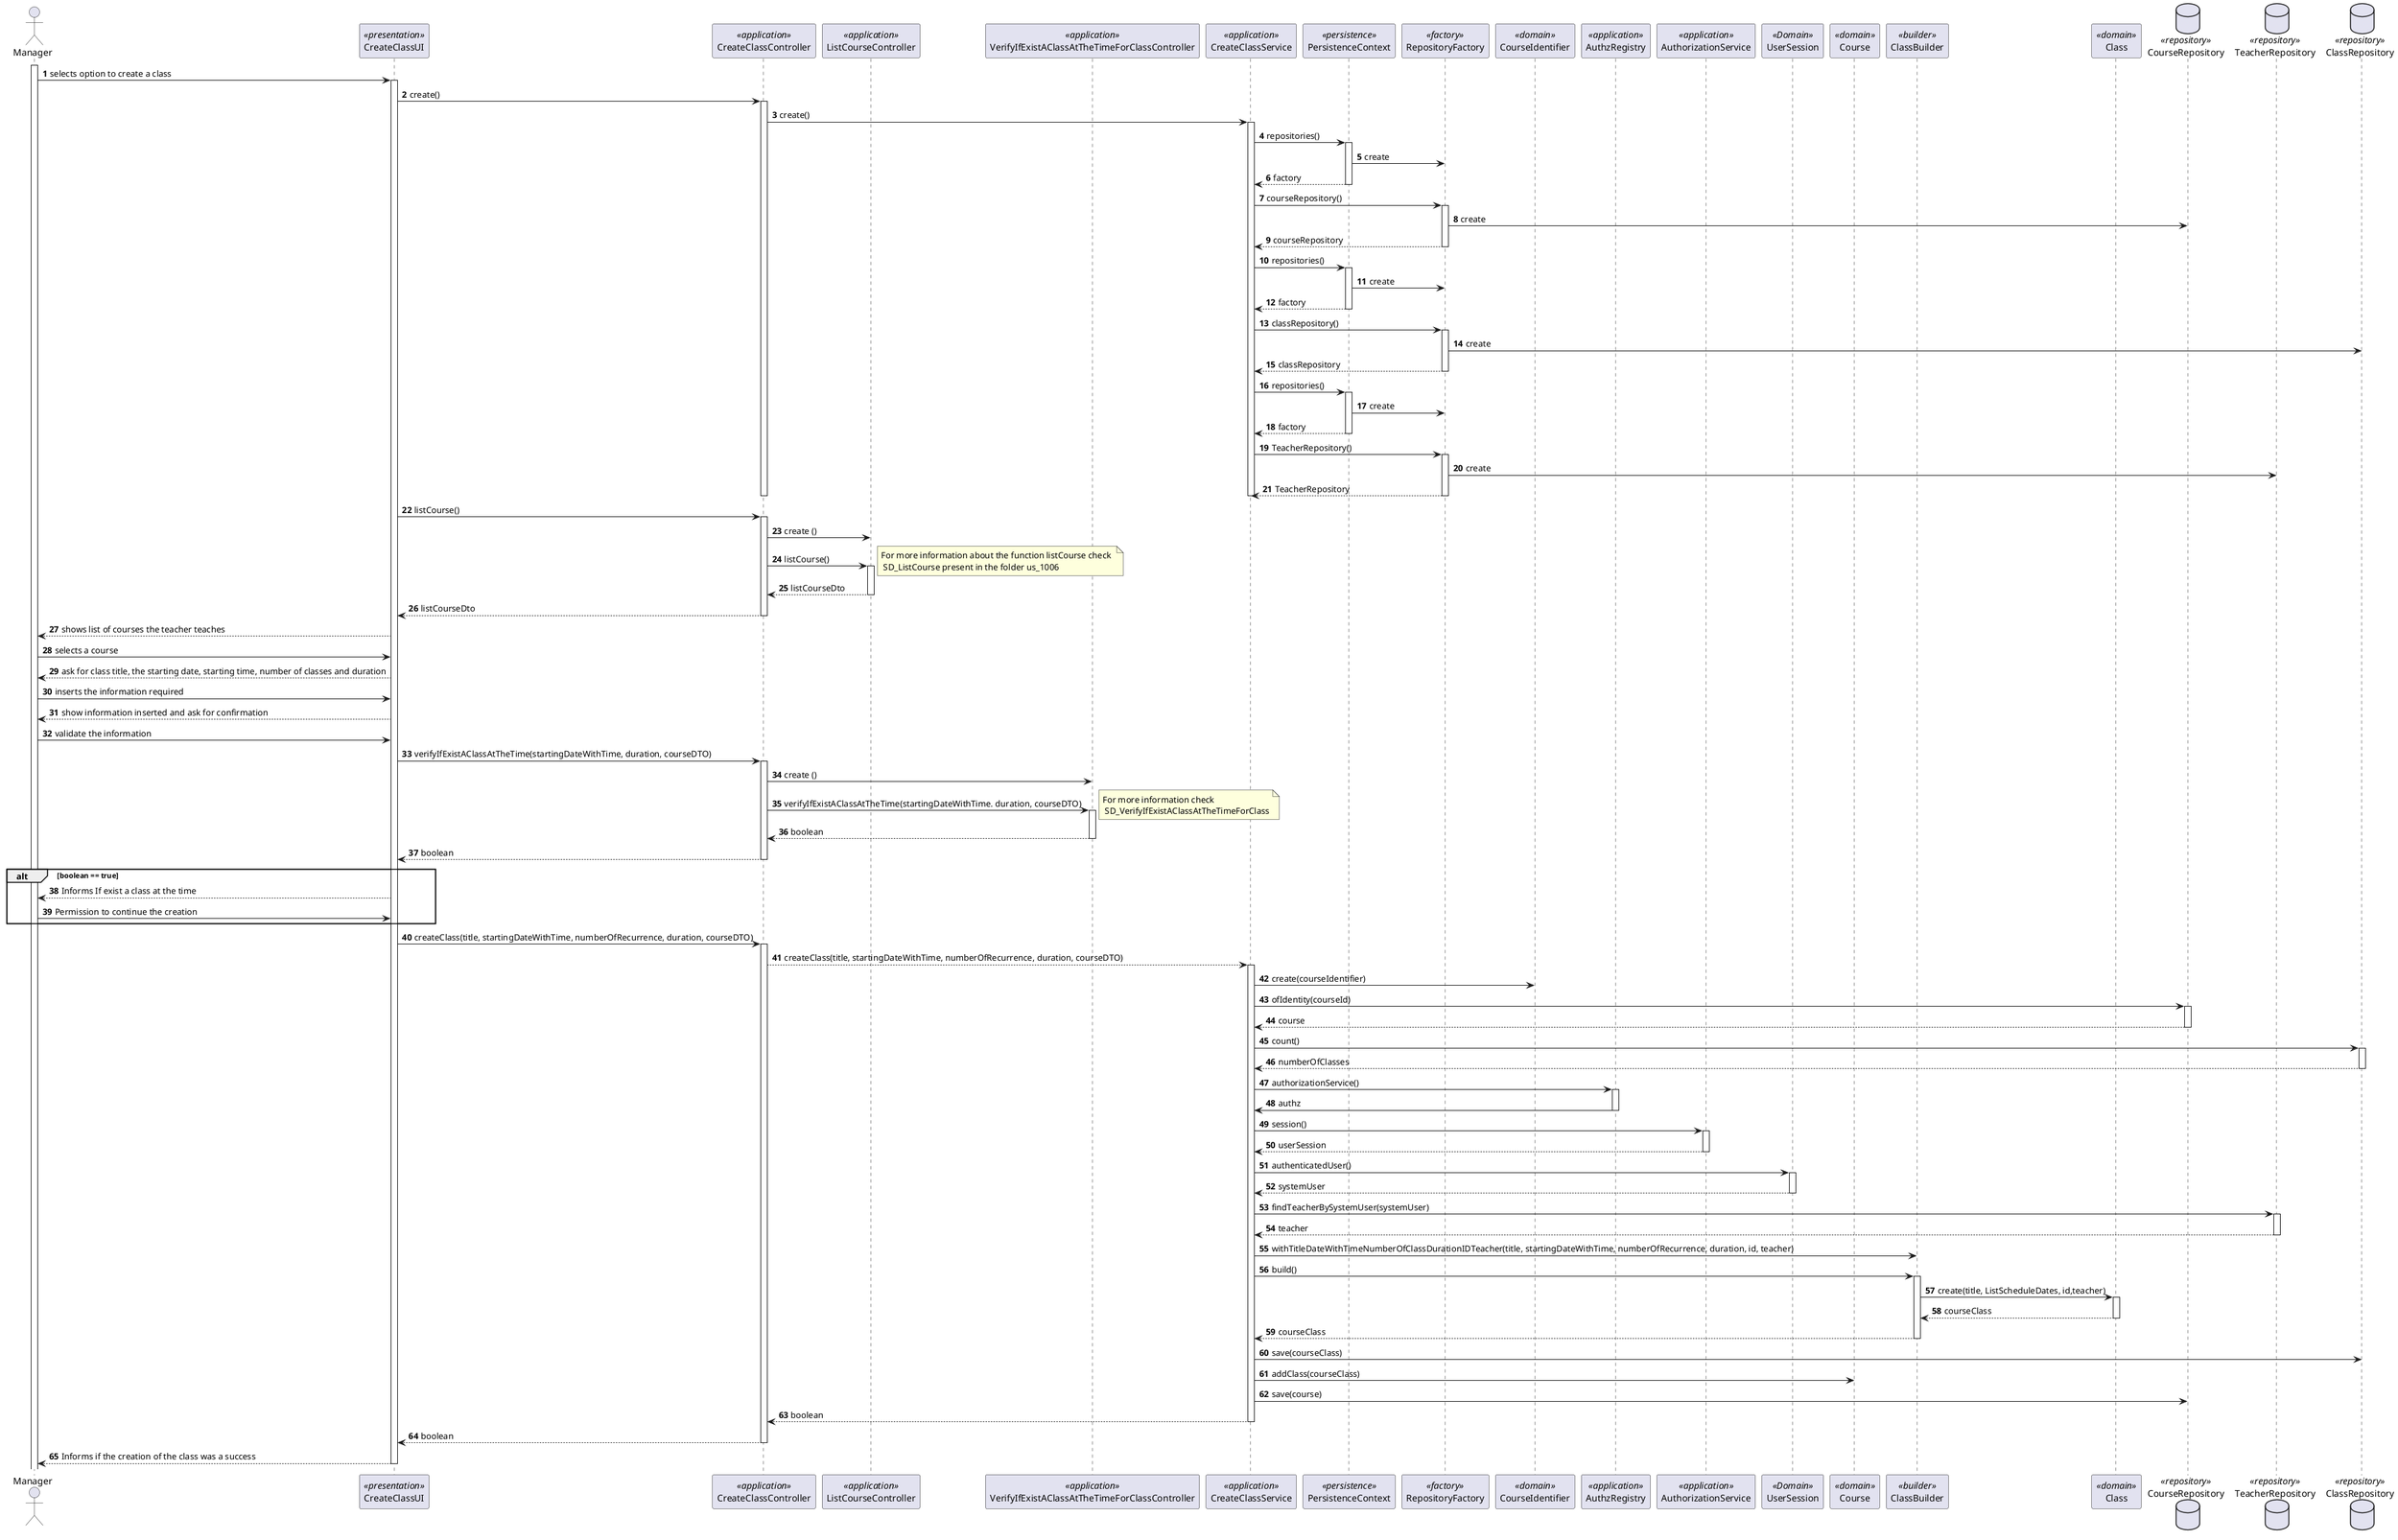 @startuml
'https://plantuml.com/sequence-diagram

autonumber


actor Manager

participant "CreateClassUI" as ui <<presentation>>
participant "CreateClassController" as ctrl <<application>>
participant ListCourseController as listController <<application>>
participant "VerifyIfExistAClassAtTheTimeForClassController" as ctrlVer <<application>>



participant CreateClassService as service <<application>>
participant PersistenceContext as Persistence <<persistence>>
participant RepositoryFactory as RepFactory <<factory>>
participant CourseIdentifier as courseID <<domain>>


participant AuthzRegistry as auth <<application>>
participant AuthorizationService as authSV <<application>>
participant UserSession as userSe <<Domain>>




participant Course as course <<domain>>

participant ClassBuilder as builder <<builder>>
participant Class as courseClass <<domain>>

database CourseRepository as courseRep <<repository>>
database TeacherRepository as teaRep <<repository>>
database ClassRepository as classRep <<repository>>

activate Manager
Manager -> ui:  selects option to create a class
activate ui
ui -> ctrl: create()
activate ctrl
ctrl -> service: create()
activate service
service -> Persistence: repositories()
activate Persistence
Persistence -> RepFactory: create
Persistence --> service: factory
deactivate Persistence
service -> RepFactory: courseRepository()
activate RepFactory
RepFactory -> courseRep: create
RepFactory --> service: courseRepository
deactivate RepFactory
service -> Persistence: repositories()
activate Persistence
Persistence -> RepFactory: create
Persistence --> service: factory
deactivate Persistence
service -> RepFactory: classRepository()
activate RepFactory
RepFactory -> classRep: create
RepFactory --> service: classRepository
deactivate RepFactory
service -> Persistence: repositories()
activate Persistence
Persistence -> RepFactory: create
Persistence --> service: factory
deactivate Persistence
service -> RepFactory: TeacherRepository()
activate RepFactory
RepFactory -> teaRep: create
RepFactory --> service: TeacherRepository
deactivate RepFactory
deactivate service
deactivate ctrl

ui -> ctrl: listCourse()
activate ctrl
ctrl -> listController : create ()
ctrl -> listController : listCourse()
activate  listController
note right: For more information about the function listCourse check \n SD_ListCourse present in the folder us_1006
listController --> ctrl : listCourseDto
deactivate listController
ctrl --> ui: listCourseDto
deactivate ctrl
ui --> Manager: shows list of courses the teacher teaches
Manager -> ui: selects a course
ui --> Manager: ask for class title, the starting date, starting time, number of classes and duration
Manager -> ui: inserts the information required
ui --> Manager: show information inserted and ask for confirmation
Manager -> ui: validate the information
ui-> ctrl: verifyIfExistAClassAtTheTime(startingDateWithTime, duration, courseDTO)
activate ctrl

ctrl -> ctrlVer : create ()
ctrl -> ctrlVer: verifyIfExistAClassAtTheTime(startingDateWithTime. duration, courseDTO)
activate ctrlVer
note right: For more information check \n SD_VerifyIfExistAClassAtTheTimeForClass
ctrlVer --> ctrl: boolean
deactivate

ctrl --> ui: boolean
deactivate ctrl
alt boolean == true
ui --> Manager: Informs If exist a class at the time
Manager -> ui: Permission to continue the creation
end
ui -> ctrl: createClass(title, startingDateWithTime, numberOfRecurrence, duration, courseDTO)
activate ctrl
ctrl --> service: createClass(title, startingDateWithTime, numberOfRecurrence, duration, courseDTO)
activate service

service -> courseID : create(courseIdentifier)
service -> courseRep: ofIdentity(courseId)
activate courseRep
courseRep --> service : course
deactivate courseRep



service -> classRep: count()
activate classRep
classRep --> service: numberOfClasses
deactivate classRep


service -> auth: authorizationService()
activate auth
auth -> service: authz
deactivate auth
service -> authSV: session()
activate authSV
authSV --> service: userSession
deactivate authSV
service -> userSe: authenticatedUser()
activate userSe
userSe --> service : systemUser
deactivate userSe

service -> teaRep : findTeacherBySystemUser(systemUser)
activate teaRep
teaRep --> service : teacher
deactivate teaRep

service -> builder: withTitleDateWithTimeNumberOfClassDurationIDTeacher(title, startingDateWithTime, numberOfRecurrence, duration, id, teacher)

service -> builder: build()
activate builder
builder -> courseClass: create(title, ListScheduleDates, id,teacher)
activate  courseClass
courseClass --> builder: courseClass
deactivate courseClass
builder --> service: courseClass
deactivate builder
service->classRep: save(courseClass)
service-> course: addClass(courseClass)
service-> courseRep: save(course)

service --> ctrl: boolean


deactivate service
ctrl --> ui: boolean
deactivate ctrl
ui --> Manager :Informs if the creation of the class was a success
deactivate ui
















@enduml